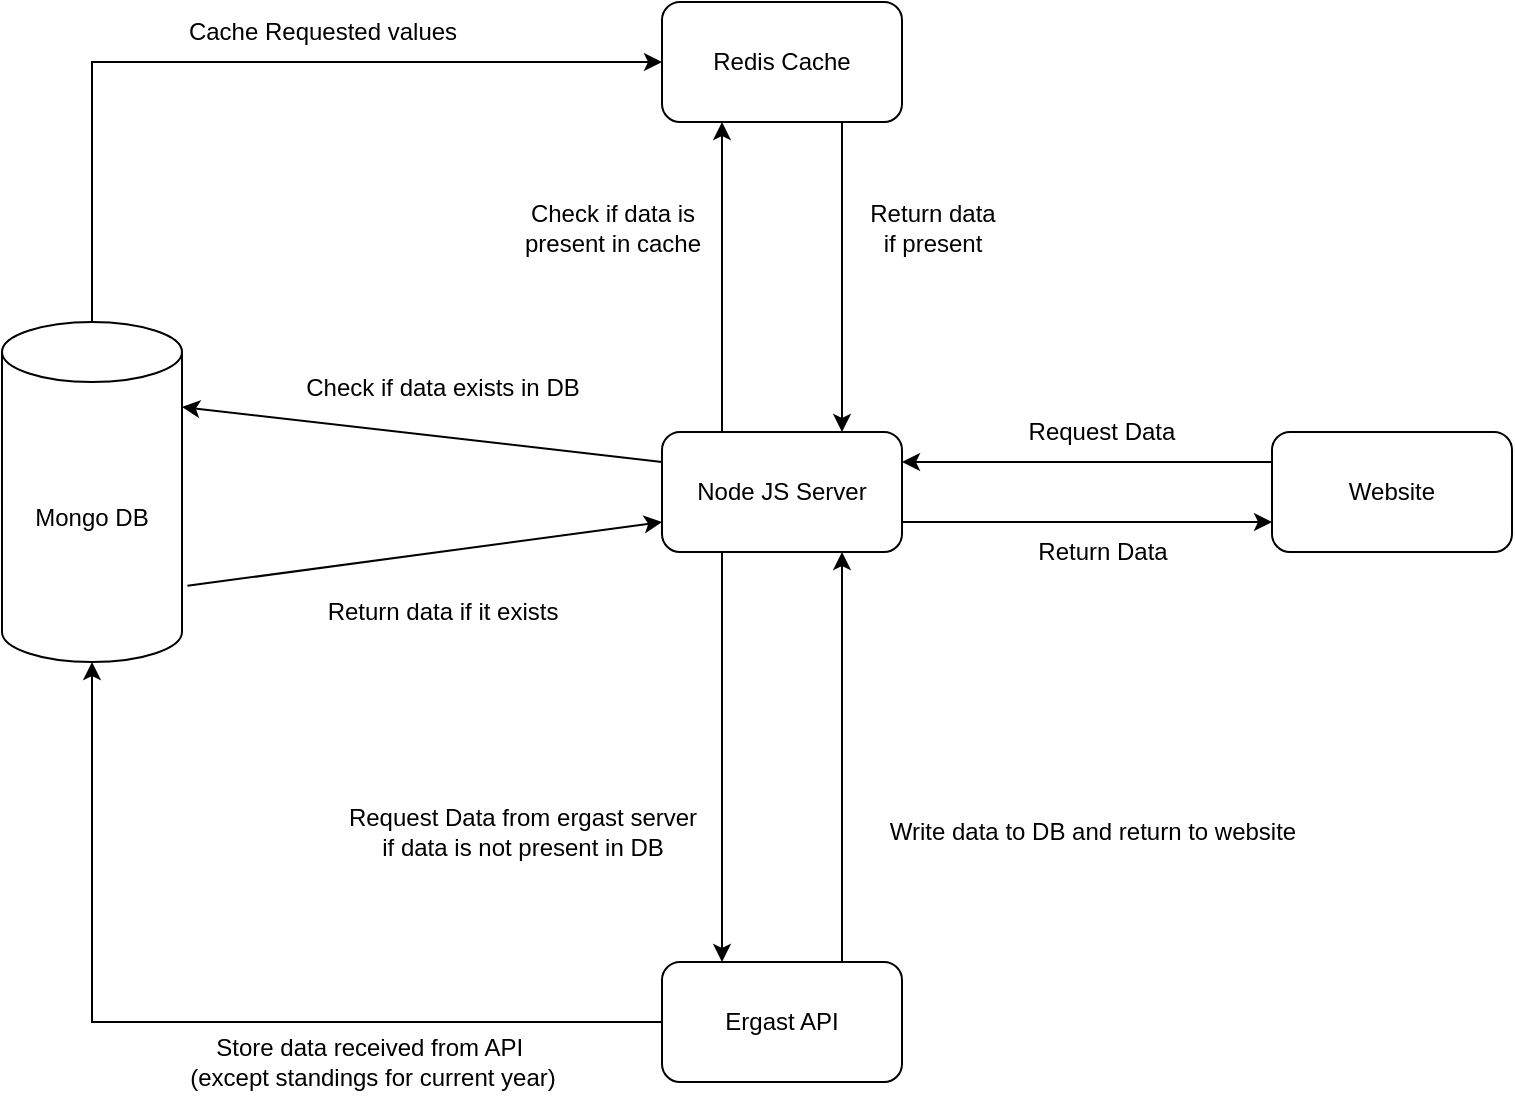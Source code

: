 <mxfile version="24.8.4">
  <diagram name="Page-1" id="pVZbfo8u7nvyNFJD3p_k">
    <mxGraphModel dx="2111" dy="724" grid="1" gridSize="10" guides="1" tooltips="1" connect="1" arrows="1" fold="1" page="1" pageScale="1" pageWidth="850" pageHeight="1100" math="0" shadow="0">
      <root>
        <mxCell id="0" />
        <mxCell id="1" parent="0" />
        <mxCell id="2tnwP77bM6gt75-0TUja-1" value="Website" style="rounded=1;whiteSpace=wrap;html=1;" parent="1" vertex="1">
          <mxGeometry x="595" y="285" width="120" height="60" as="geometry" />
        </mxCell>
        <mxCell id="2tnwP77bM6gt75-0TUja-15" style="edgeStyle=orthogonalEdgeStyle;rounded=0;orthogonalLoop=1;jettySize=auto;html=1;exitX=0.25;exitY=1;exitDx=0;exitDy=0;entryX=0.25;entryY=0;entryDx=0;entryDy=0;" parent="1" source="2tnwP77bM6gt75-0TUja-2" target="2tnwP77bM6gt75-0TUja-14" edge="1">
          <mxGeometry relative="1" as="geometry" />
        </mxCell>
        <mxCell id="DewGaWtgtEkTo9dNl7sz-2" style="edgeStyle=orthogonalEdgeStyle;rounded=0;orthogonalLoop=1;jettySize=auto;html=1;exitX=0.25;exitY=0;exitDx=0;exitDy=0;entryX=0.25;entryY=1;entryDx=0;entryDy=0;" edge="1" parent="1" source="2tnwP77bM6gt75-0TUja-2" target="DewGaWtgtEkTo9dNl7sz-1">
          <mxGeometry relative="1" as="geometry" />
        </mxCell>
        <mxCell id="2tnwP77bM6gt75-0TUja-2" value="Node JS Server" style="rounded=1;whiteSpace=wrap;html=1;" parent="1" vertex="1">
          <mxGeometry x="290" y="285" width="120" height="60" as="geometry" />
        </mxCell>
        <mxCell id="DewGaWtgtEkTo9dNl7sz-6" style="edgeStyle=orthogonalEdgeStyle;rounded=0;orthogonalLoop=1;jettySize=auto;html=1;exitX=0.5;exitY=0;exitDx=0;exitDy=0;exitPerimeter=0;entryX=0;entryY=0.5;entryDx=0;entryDy=0;" edge="1" parent="1" source="2tnwP77bM6gt75-0TUja-4" target="DewGaWtgtEkTo9dNl7sz-1">
          <mxGeometry relative="1" as="geometry" />
        </mxCell>
        <mxCell id="2tnwP77bM6gt75-0TUja-4" value="Mongo DB" style="shape=cylinder3;whiteSpace=wrap;html=1;boundedLbl=1;backgroundOutline=1;size=15;" parent="1" vertex="1">
          <mxGeometry x="-40" y="230" width="90" height="170" as="geometry" />
        </mxCell>
        <mxCell id="2tnwP77bM6gt75-0TUja-5" value="" style="endArrow=classic;html=1;rounded=0;exitX=0;exitY=0.25;exitDx=0;exitDy=0;entryX=1;entryY=0.25;entryDx=0;entryDy=0;" parent="1" source="2tnwP77bM6gt75-0TUja-1" target="2tnwP77bM6gt75-0TUja-2" edge="1">
          <mxGeometry width="50" height="50" relative="1" as="geometry">
            <mxPoint x="400" y="320" as="sourcePoint" />
            <mxPoint x="320" y="150" as="targetPoint" />
          </mxGeometry>
        </mxCell>
        <mxCell id="2tnwP77bM6gt75-0TUja-6" value="Request Data" style="text;html=1;align=center;verticalAlign=middle;whiteSpace=wrap;rounded=0;" parent="1" vertex="1">
          <mxGeometry x="460" y="270" width="100" height="30" as="geometry" />
        </mxCell>
        <mxCell id="2tnwP77bM6gt75-0TUja-7" value="" style="endArrow=classic;html=1;rounded=0;exitX=1;exitY=0.75;exitDx=0;exitDy=0;entryX=0;entryY=0.75;entryDx=0;entryDy=0;" parent="1" source="2tnwP77bM6gt75-0TUja-2" target="2tnwP77bM6gt75-0TUja-1" edge="1">
          <mxGeometry width="50" height="50" relative="1" as="geometry">
            <mxPoint x="660" y="310" as="sourcePoint" />
            <mxPoint x="420" y="310" as="targetPoint" />
          </mxGeometry>
        </mxCell>
        <mxCell id="2tnwP77bM6gt75-0TUja-8" value="" style="endArrow=classic;html=1;rounded=0;exitX=0;exitY=0.25;exitDx=0;exitDy=0;entryX=1;entryY=0;entryDx=0;entryDy=42.5;entryPerimeter=0;" parent="1" source="2tnwP77bM6gt75-0TUja-2" target="2tnwP77bM6gt75-0TUja-4" edge="1">
          <mxGeometry width="50" height="50" relative="1" as="geometry">
            <mxPoint x="330" y="300" as="sourcePoint" />
            <mxPoint x="90" y="300" as="targetPoint" />
          </mxGeometry>
        </mxCell>
        <mxCell id="2tnwP77bM6gt75-0TUja-9" value="Return Data" style="text;html=1;align=center;verticalAlign=middle;resizable=0;points=[];autosize=1;strokeColor=none;fillColor=none;" parent="1" vertex="1">
          <mxGeometry x="465" y="330" width="90" height="30" as="geometry" />
        </mxCell>
        <mxCell id="2tnwP77bM6gt75-0TUja-10" value="Check if data exists in DB" style="text;html=1;align=center;verticalAlign=middle;resizable=0;points=[];autosize=1;strokeColor=none;fillColor=none;" parent="1" vertex="1">
          <mxGeometry x="100" y="248" width="160" height="30" as="geometry" />
        </mxCell>
        <mxCell id="2tnwP77bM6gt75-0TUja-11" value="" style="endArrow=classic;html=1;rounded=0;exitX=1.03;exitY=0.776;exitDx=0;exitDy=0;entryX=0;entryY=0.75;entryDx=0;entryDy=0;exitPerimeter=0;" parent="1" source="2tnwP77bM6gt75-0TUja-4" target="2tnwP77bM6gt75-0TUja-2" edge="1">
          <mxGeometry width="50" height="50" relative="1" as="geometry">
            <mxPoint x="300" y="310" as="sourcePoint" />
            <mxPoint x="60" y="283" as="targetPoint" />
          </mxGeometry>
        </mxCell>
        <mxCell id="2tnwP77bM6gt75-0TUja-12" value="Return data if it exists" style="text;html=1;align=center;verticalAlign=middle;resizable=0;points=[];autosize=1;strokeColor=none;fillColor=none;" parent="1" vertex="1">
          <mxGeometry x="110" y="360" width="140" height="30" as="geometry" />
        </mxCell>
        <mxCell id="2tnwP77bM6gt75-0TUja-17" style="edgeStyle=orthogonalEdgeStyle;rounded=0;orthogonalLoop=1;jettySize=auto;html=1;exitX=0.75;exitY=0;exitDx=0;exitDy=0;entryX=0.75;entryY=1;entryDx=0;entryDy=0;" parent="1" source="2tnwP77bM6gt75-0TUja-14" target="2tnwP77bM6gt75-0TUja-2" edge="1">
          <mxGeometry relative="1" as="geometry" />
        </mxCell>
        <mxCell id="2tnwP77bM6gt75-0TUja-14" value="Ergast API" style="rounded=1;whiteSpace=wrap;html=1;" parent="1" vertex="1">
          <mxGeometry x="290" y="550" width="120" height="60" as="geometry" />
        </mxCell>
        <mxCell id="2tnwP77bM6gt75-0TUja-16" value="Request Data from ergast server &lt;br&gt;if data is not present in DB" style="text;html=1;align=center;verticalAlign=middle;resizable=0;points=[];autosize=1;strokeColor=none;fillColor=none;" parent="1" vertex="1">
          <mxGeometry x="120" y="465" width="200" height="40" as="geometry" />
        </mxCell>
        <mxCell id="2tnwP77bM6gt75-0TUja-18" value="Write data to DB and return to website" style="text;html=1;align=center;verticalAlign=middle;resizable=0;points=[];autosize=1;strokeColor=none;fillColor=none;" parent="1" vertex="1">
          <mxGeometry x="390" y="470" width="230" height="30" as="geometry" />
        </mxCell>
        <mxCell id="DewGaWtgtEkTo9dNl7sz-3" style="edgeStyle=orthogonalEdgeStyle;rounded=0;orthogonalLoop=1;jettySize=auto;html=1;exitX=0.75;exitY=1;exitDx=0;exitDy=0;entryX=0.75;entryY=0;entryDx=0;entryDy=0;" edge="1" parent="1" source="DewGaWtgtEkTo9dNl7sz-1" target="2tnwP77bM6gt75-0TUja-2">
          <mxGeometry relative="1" as="geometry" />
        </mxCell>
        <mxCell id="DewGaWtgtEkTo9dNl7sz-1" value="Redis Cache" style="rounded=1;whiteSpace=wrap;html=1;" vertex="1" parent="1">
          <mxGeometry x="290" y="70" width="120" height="60" as="geometry" />
        </mxCell>
        <mxCell id="DewGaWtgtEkTo9dNl7sz-4" value="Check if data is &lt;br&gt;present in cache" style="text;html=1;align=center;verticalAlign=middle;resizable=0;points=[];autosize=1;strokeColor=none;fillColor=none;" vertex="1" parent="1">
          <mxGeometry x="210" y="163" width="110" height="40" as="geometry" />
        </mxCell>
        <mxCell id="DewGaWtgtEkTo9dNl7sz-5" value="Return data &lt;br&gt;if present" style="text;html=1;align=center;verticalAlign=middle;resizable=0;points=[];autosize=1;strokeColor=none;fillColor=none;" vertex="1" parent="1">
          <mxGeometry x="380" y="163" width="90" height="40" as="geometry" />
        </mxCell>
        <mxCell id="DewGaWtgtEkTo9dNl7sz-7" value="Cache Requested values" style="text;html=1;align=center;verticalAlign=middle;resizable=0;points=[];autosize=1;strokeColor=none;fillColor=none;" vertex="1" parent="1">
          <mxGeometry x="40" y="70" width="160" height="30" as="geometry" />
        </mxCell>
        <mxCell id="DewGaWtgtEkTo9dNl7sz-8" style="edgeStyle=orthogonalEdgeStyle;rounded=0;orthogonalLoop=1;jettySize=auto;html=1;exitX=0;exitY=0.5;exitDx=0;exitDy=0;entryX=0.5;entryY=1;entryDx=0;entryDy=0;entryPerimeter=0;" edge="1" parent="1" source="2tnwP77bM6gt75-0TUja-14" target="2tnwP77bM6gt75-0TUja-4">
          <mxGeometry relative="1" as="geometry" />
        </mxCell>
        <mxCell id="DewGaWtgtEkTo9dNl7sz-9" value="Store data received from API&amp;nbsp;&lt;br&gt;(except standings for current year)" style="text;html=1;align=center;verticalAlign=middle;resizable=0;points=[];autosize=1;strokeColor=none;fillColor=none;" vertex="1" parent="1">
          <mxGeometry x="40" y="580" width="210" height="40" as="geometry" />
        </mxCell>
      </root>
    </mxGraphModel>
  </diagram>
</mxfile>
